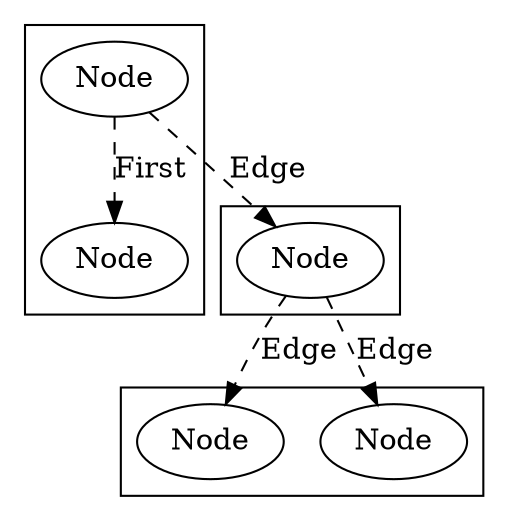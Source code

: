 /*******************************************************************************
 * Copyright (c) 2009 Fabian Steeg. All rights reserved. This program and the
 * accompanying materials are made available under the terms of the Eclipse
 * Public License v1.0 which accompanies this distribution, and is available at
 * http://www.eclipse.org/legal/epl-v10.html
 * <p/>
 * Contributors: Fabian Steeg - initial API and implementation; see bug 277380
 *******************************************************************************/
digraph ExperimentalAnimationFull {
	/* Global attributes for nodes and edges: */
	/* We can specify a Zest layout for the animation here: */
	node[label="Node" layout=radial] // = RadialLayoutAlgorithm
	edge[label="Edge" style=dashed]
	1;2;3;4;5
	/* The single animation steps are marked by numbers: */
	subgraph cluster_0{ 1 -> 2 [label="First"] }
	subgraph cluster_1{ 1 -> 3 }
	/* The final animation step needs to be marked with "end": */
	subgraph cluster_2_end{ 3 -> 4; 3 -> 5}
}